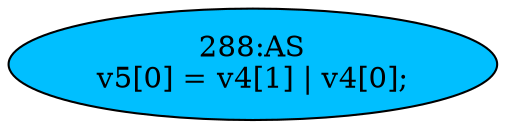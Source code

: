 strict digraph "" {
	node [label="\N"];
	"288:AS"	 [ast="<pyverilog.vparser.ast.Assign object at 0x7f407842bd10>",
		def_var="['v5']",
		fillcolor=deepskyblue,
		label="288:AS
v5[0] = v4[1] | v4[0];",
		statements="[]",
		style=filled,
		typ=Assign,
		use_var="['v4', 'v4']"];
}
